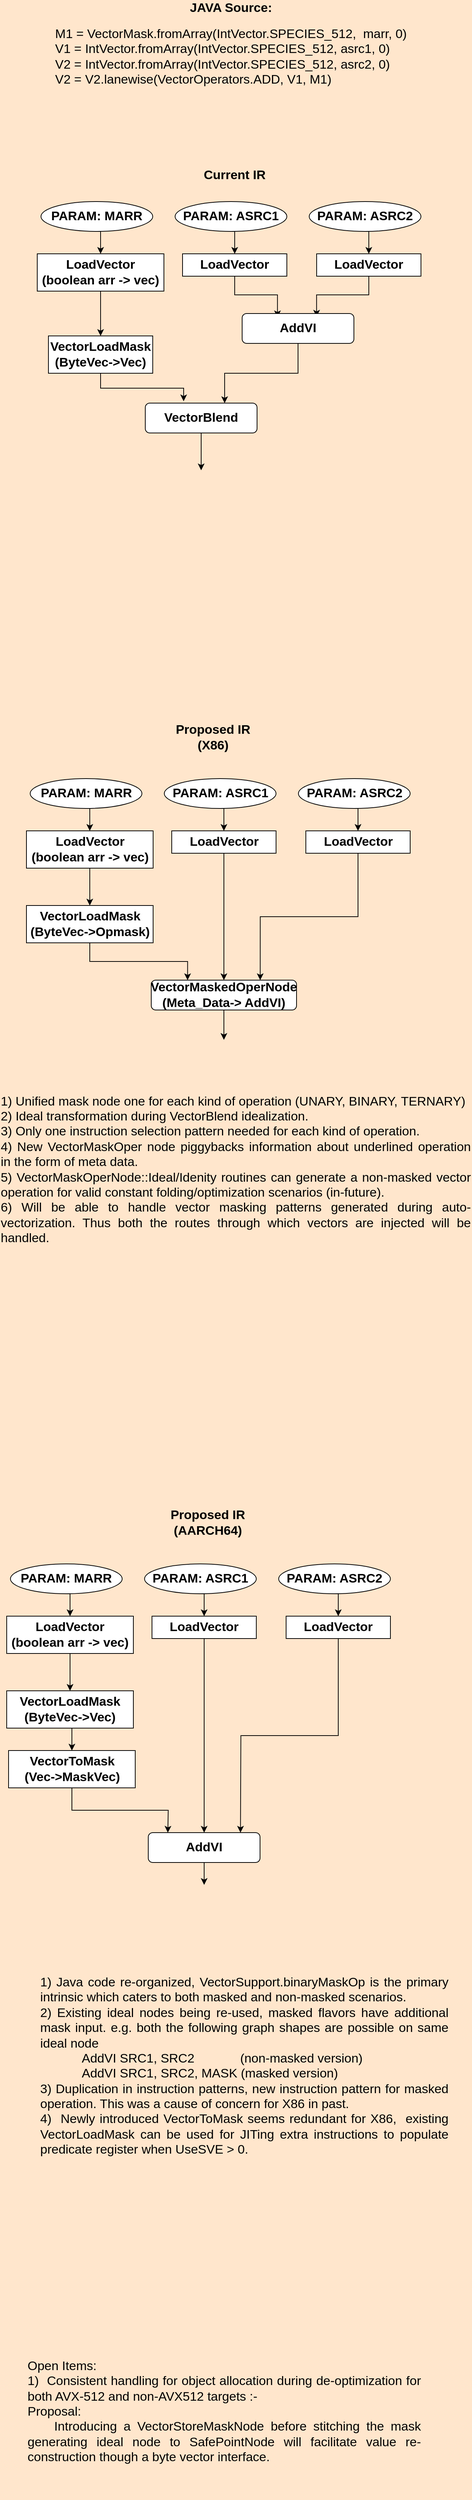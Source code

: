 <mxfile version="14.4.9" type="device"><diagram id="2gkjdxBA11uqekffVg6H" name="Page-1"><mxGraphModel dx="1102" dy="581" grid="0" gridSize="10" guides="1" tooltips="1" connect="1" arrows="1" fold="1" page="1" pageScale="1" pageWidth="850" pageHeight="1100" background="#FFE6CC" math="0" shadow="0"><root><mxCell id="0"/><mxCell id="1" parent="0"/><mxCell id="ZRV9_Mr7ph1FRvvj0hjO-1" value="&lt;font&gt;&lt;span style=&quot;font-size: 17px&quot;&gt;&lt;b&gt;JAVA Source:&lt;/b&gt;&lt;/span&gt;&lt;br&gt;&lt;br&gt;&lt;div style=&quot;text-align: justify&quot;&gt;&lt;span style=&quot;font-size: 17px&quot;&gt;M1 = VectorMask.fromArray(IntVector.SPECIES_512,&amp;nbsp; marr, 0)&lt;/span&gt;&lt;/div&gt;&lt;div style=&quot;text-align: justify&quot;&gt;&lt;span style=&quot;font-size: 17px&quot;&gt;V1 = IntVector.fromArray(IntVector.SPECIES_512, asrc1, 0)&lt;/span&gt;&lt;/div&gt;&lt;div style=&quot;text-align: justify&quot;&gt;&lt;span style=&quot;font-size: 17px&quot;&gt;V2 = IntVector.fromArray(IntVector.SPECIES_512, asrc2, 0)&lt;/span&gt;&lt;/div&gt;&lt;div style=&quot;text-align: justify&quot;&gt;&lt;span style=&quot;font-size: 17px&quot;&gt;V2 = V2.lanewise(VectorOperators.ADD, V1, M1)&lt;/span&gt;&lt;/div&gt;&lt;div style=&quot;text-align: justify&quot;&gt;&lt;span style=&quot;font-size: 17px&quot;&gt;&lt;br&gt;&lt;/span&gt;&lt;/div&gt;&lt;/font&gt;" style="text;html=1;strokeColor=none;fillColor=none;align=center;verticalAlign=middle;whiteSpace=wrap;rounded=0;" parent="1" vertex="1"><mxGeometry x="180" y="245" width="490" height="120" as="geometry"/></mxCell><mxCell id="ZRV9_Mr7ph1FRvvj0hjO-4" value="&lt;font style=&quot;font-size: 17px&quot;&gt;&lt;b&gt;Current IR&lt;/b&gt;&lt;/font&gt;" style="text;html=1;strokeColor=none;fillColor=none;align=center;verticalAlign=middle;whiteSpace=wrap;rounded=0;" parent="1" vertex="1"><mxGeometry x="360" y="456" width="140" height="30" as="geometry"/></mxCell><mxCell id="ZRV9_Mr7ph1FRvvj0hjO-20" style="edgeStyle=orthogonalEdgeStyle;rounded=0;orthogonalLoop=1;jettySize=auto;html=1;exitX=0.5;exitY=1;exitDx=0;exitDy=0;entryX=0.316;entryY=0.125;entryDx=0;entryDy=0;entryPerimeter=0;" parent="1" source="ZRV9_Mr7ph1FRvvj0hjO-5" target="ZRV9_Mr7ph1FRvvj0hjO-19" edge="1"><mxGeometry relative="1" as="geometry"/></mxCell><mxCell id="ZRV9_Mr7ph1FRvvj0hjO-5" value="&lt;font style=&quot;font-size: 17px&quot;&gt;&lt;b&gt;LoadVector&lt;/b&gt;&lt;/font&gt;" style="rounded=0;whiteSpace=wrap;html=1;" parent="1" vertex="1"><mxGeometry x="360" y="576" width="140" height="30" as="geometry"/></mxCell><mxCell id="ZRV9_Mr7ph1FRvvj0hjO-21" style="edgeStyle=orthogonalEdgeStyle;rounded=0;orthogonalLoop=1;jettySize=auto;html=1;exitX=0.5;exitY=1;exitDx=0;exitDy=0;entryX=0.666;entryY=0.104;entryDx=0;entryDy=0;entryPerimeter=0;" parent="1" source="ZRV9_Mr7ph1FRvvj0hjO-6" target="ZRV9_Mr7ph1FRvvj0hjO-19" edge="1"><mxGeometry relative="1" as="geometry"/></mxCell><mxCell id="ZRV9_Mr7ph1FRvvj0hjO-6" value="&lt;font style=&quot;font-size: 17px&quot;&gt;&lt;b&gt;LoadVector&lt;/b&gt;&lt;/font&gt;" style="rounded=0;whiteSpace=wrap;html=1;" parent="1" vertex="1"><mxGeometry x="540" y="576" width="140" height="30" as="geometry"/></mxCell><mxCell id="ZRV9_Mr7ph1FRvvj0hjO-18" style="edgeStyle=orthogonalEdgeStyle;rounded=0;orthogonalLoop=1;jettySize=auto;html=1;exitX=0.5;exitY=1;exitDx=0;exitDy=0;" parent="1" source="ZRV9_Mr7ph1FRvvj0hjO-8" target="ZRV9_Mr7ph1FRvvj0hjO-10" edge="1"><mxGeometry relative="1" as="geometry"/></mxCell><mxCell id="ZRV9_Mr7ph1FRvvj0hjO-8" value="&lt;font style=&quot;font-size: 17px&quot;&gt;&lt;b&gt;LoadVector&lt;br&gt;(boolean arr -&amp;gt; vec)&lt;br&gt;&lt;/b&gt;&lt;/font&gt;" style="rounded=0;whiteSpace=wrap;html=1;" parent="1" vertex="1"><mxGeometry x="165" y="576" width="170" height="50" as="geometry"/></mxCell><mxCell id="ZRV9_Mr7ph1FRvvj0hjO-26" style="edgeStyle=orthogonalEdgeStyle;rounded=0;orthogonalLoop=1;jettySize=auto;html=1;exitX=0.5;exitY=1;exitDx=0;exitDy=0;entryX=0.343;entryY=-0.062;entryDx=0;entryDy=0;entryPerimeter=0;" parent="1" source="ZRV9_Mr7ph1FRvvj0hjO-10" target="ZRV9_Mr7ph1FRvvj0hjO-23" edge="1"><mxGeometry relative="1" as="geometry"/></mxCell><mxCell id="ZRV9_Mr7ph1FRvvj0hjO-10" value="&lt;font style=&quot;font-size: 17px&quot;&gt;&lt;b&gt;VectorLoadMask (ByteVec-&amp;gt;Vec)&lt;/b&gt;&lt;/font&gt;" style="rounded=0;whiteSpace=wrap;html=1;" parent="1" vertex="1"><mxGeometry x="180" y="686" width="140" height="50" as="geometry"/></mxCell><mxCell id="ZRV9_Mr7ph1FRvvj0hjO-17" style="edgeStyle=orthogonalEdgeStyle;rounded=0;orthogonalLoop=1;jettySize=auto;html=1;exitX=0.5;exitY=1;exitDx=0;exitDy=0;entryX=0.5;entryY=0;entryDx=0;entryDy=0;" parent="1" source="ZRV9_Mr7ph1FRvvj0hjO-11" target="ZRV9_Mr7ph1FRvvj0hjO-8" edge="1"><mxGeometry relative="1" as="geometry"/></mxCell><mxCell id="ZRV9_Mr7ph1FRvvj0hjO-11" value="&lt;b&gt;&lt;font style=&quot;font-size: 17px&quot;&gt;PARAM: MARR&lt;/font&gt;&lt;/b&gt;" style="ellipse;whiteSpace=wrap;html=1;" parent="1" vertex="1"><mxGeometry x="170" y="506" width="150" height="40" as="geometry"/></mxCell><mxCell id="ZRV9_Mr7ph1FRvvj0hjO-14" style="edgeStyle=orthogonalEdgeStyle;rounded=0;orthogonalLoop=1;jettySize=auto;html=1;exitX=0.5;exitY=1;exitDx=0;exitDy=0;entryX=0.5;entryY=0;entryDx=0;entryDy=0;" parent="1" source="ZRV9_Mr7ph1FRvvj0hjO-12" target="ZRV9_Mr7ph1FRvvj0hjO-6" edge="1"><mxGeometry relative="1" as="geometry"/></mxCell><mxCell id="ZRV9_Mr7ph1FRvvj0hjO-12" value="&lt;b&gt;&lt;font style=&quot;font-size: 17px&quot;&gt;PARAM: ASRC2&lt;/font&gt;&lt;/b&gt;" style="ellipse;whiteSpace=wrap;html=1;" parent="1" vertex="1"><mxGeometry x="530" y="506" width="150" height="40" as="geometry"/></mxCell><mxCell id="ZRV9_Mr7ph1FRvvj0hjO-16" style="edgeStyle=orthogonalEdgeStyle;rounded=0;orthogonalLoop=1;jettySize=auto;html=1;exitX=0.5;exitY=1;exitDx=0;exitDy=0;entryX=0.5;entryY=0;entryDx=0;entryDy=0;" parent="1" source="ZRV9_Mr7ph1FRvvj0hjO-13" target="ZRV9_Mr7ph1FRvvj0hjO-5" edge="1"><mxGeometry relative="1" as="geometry"/></mxCell><mxCell id="ZRV9_Mr7ph1FRvvj0hjO-13" value="&lt;b&gt;&lt;font style=&quot;font-size: 17px&quot;&gt;PARAM: ASRC1&lt;/font&gt;&lt;/b&gt;" style="ellipse;whiteSpace=wrap;html=1;" parent="1" vertex="1"><mxGeometry x="350" y="506" width="150" height="40" as="geometry"/></mxCell><mxCell id="ZRV9_Mr7ph1FRvvj0hjO-24" style="edgeStyle=orthogonalEdgeStyle;rounded=0;orthogonalLoop=1;jettySize=auto;html=1;exitX=0.5;exitY=1;exitDx=0;exitDy=0;entryX=0.71;entryY=0;entryDx=0;entryDy=0;entryPerimeter=0;" parent="1" source="ZRV9_Mr7ph1FRvvj0hjO-19" target="ZRV9_Mr7ph1FRvvj0hjO-23" edge="1"><mxGeometry relative="1" as="geometry"/></mxCell><mxCell id="ZRV9_Mr7ph1FRvvj0hjO-19" value="&lt;font style=&quot;font-size: 17px&quot;&gt;&lt;b&gt;AddVI&lt;/b&gt;&lt;/font&gt;" style="rounded=1;whiteSpace=wrap;html=1;" parent="1" vertex="1"><mxGeometry x="440" y="656" width="150" height="40" as="geometry"/></mxCell><mxCell id="ZRV9_Mr7ph1FRvvj0hjO-83" style="edgeStyle=orthogonalEdgeStyle;rounded=0;orthogonalLoop=1;jettySize=auto;html=1;exitX=0.5;exitY=1;exitDx=0;exitDy=0;" parent="1" source="ZRV9_Mr7ph1FRvvj0hjO-23" edge="1"><mxGeometry relative="1" as="geometry"><mxPoint x="385" y="866" as="targetPoint"/></mxGeometry></mxCell><mxCell id="ZRV9_Mr7ph1FRvvj0hjO-23" value="&lt;font style=&quot;font-size: 17px&quot;&gt;&lt;b&gt;VectorBlend&lt;/b&gt;&lt;/font&gt;" style="rounded=1;whiteSpace=wrap;html=1;" parent="1" vertex="1"><mxGeometry x="310" y="776" width="150" height="40" as="geometry"/></mxCell><mxCell id="ZRV9_Mr7ph1FRvvj0hjO-43" value="&lt;font style=&quot;font-size: 17px&quot;&gt;&lt;b&gt;Proposed IR (X86)&lt;/b&gt;&lt;/font&gt;" style="text;html=1;strokeColor=none;fillColor=none;align=center;verticalAlign=middle;whiteSpace=wrap;rounded=0;" parent="1" vertex="1"><mxGeometry x="330.5" y="1209" width="140" height="30" as="geometry"/></mxCell><mxCell id="ZRV9_Mr7ph1FRvvj0hjO-79" style="edgeStyle=orthogonalEdgeStyle;rounded=0;orthogonalLoop=1;jettySize=auto;html=1;exitX=0.5;exitY=1;exitDx=0;exitDy=0;entryX=0.5;entryY=0;entryDx=0;entryDy=0;" parent="1" source="ZRV9_Mr7ph1FRvvj0hjO-63" target="ZRV9_Mr7ph1FRvvj0hjO-77" edge="1"><mxGeometry relative="1" as="geometry"/></mxCell><mxCell id="ZRV9_Mr7ph1FRvvj0hjO-63" value="&lt;font style=&quot;font-size: 17px&quot;&gt;&lt;b&gt;LoadVector&lt;/b&gt;&lt;/font&gt;" style="rounded=0;whiteSpace=wrap;html=1;" parent="1" vertex="1"><mxGeometry x="345.5" y="1349" width="140" height="30" as="geometry"/></mxCell><mxCell id="ZRV9_Mr7ph1FRvvj0hjO-80" style="edgeStyle=orthogonalEdgeStyle;rounded=0;orthogonalLoop=1;jettySize=auto;html=1;exitX=0.5;exitY=1;exitDx=0;exitDy=0;entryX=0.75;entryY=0;entryDx=0;entryDy=0;" parent="1" source="ZRV9_Mr7ph1FRvvj0hjO-65" target="ZRV9_Mr7ph1FRvvj0hjO-77" edge="1"><mxGeometry relative="1" as="geometry"/></mxCell><mxCell id="ZRV9_Mr7ph1FRvvj0hjO-65" value="&lt;font style=&quot;font-size: 17px&quot;&gt;&lt;b&gt;LoadVector&lt;/b&gt;&lt;/font&gt;" style="rounded=0;whiteSpace=wrap;html=1;" parent="1" vertex="1"><mxGeometry x="525.5" y="1349" width="140" height="30" as="geometry"/></mxCell><mxCell id="ZRV9_Mr7ph1FRvvj0hjO-66" style="edgeStyle=orthogonalEdgeStyle;rounded=0;orthogonalLoop=1;jettySize=auto;html=1;exitX=0.5;exitY=1;exitDx=0;exitDy=0;" parent="1" source="ZRV9_Mr7ph1FRvvj0hjO-67" target="ZRV9_Mr7ph1FRvvj0hjO-69" edge="1"><mxGeometry relative="1" as="geometry"/></mxCell><mxCell id="ZRV9_Mr7ph1FRvvj0hjO-67" value="&lt;font style=&quot;font-size: 17px&quot;&gt;&lt;b&gt;LoadVector&lt;br&gt;(boolean arr -&amp;gt; vec)&lt;br&gt;&lt;/b&gt;&lt;/font&gt;" style="rounded=0;whiteSpace=wrap;html=1;" parent="1" vertex="1"><mxGeometry x="150.5" y="1349" width="170" height="50" as="geometry"/></mxCell><mxCell id="ZRV9_Mr7ph1FRvvj0hjO-81" style="edgeStyle=orthogonalEdgeStyle;rounded=0;orthogonalLoop=1;jettySize=auto;html=1;exitX=0.5;exitY=1;exitDx=0;exitDy=0;entryX=0.25;entryY=0;entryDx=0;entryDy=0;" parent="1" source="ZRV9_Mr7ph1FRvvj0hjO-69" target="ZRV9_Mr7ph1FRvvj0hjO-77" edge="1"><mxGeometry relative="1" as="geometry"/></mxCell><mxCell id="ZRV9_Mr7ph1FRvvj0hjO-69" value="&lt;font style=&quot;font-size: 17px&quot;&gt;&lt;b&gt;VectorLoadMask (ByteVec-&amp;gt;Opmask)&lt;/b&gt;&lt;/font&gt;" style="rounded=0;whiteSpace=wrap;html=1;" parent="1" vertex="1"><mxGeometry x="150.5" y="1449" width="170" height="50" as="geometry"/></mxCell><mxCell id="ZRV9_Mr7ph1FRvvj0hjO-70" style="edgeStyle=orthogonalEdgeStyle;rounded=0;orthogonalLoop=1;jettySize=auto;html=1;exitX=0.5;exitY=1;exitDx=0;exitDy=0;entryX=0.5;entryY=0;entryDx=0;entryDy=0;" parent="1" source="ZRV9_Mr7ph1FRvvj0hjO-71" target="ZRV9_Mr7ph1FRvvj0hjO-67" edge="1"><mxGeometry relative="1" as="geometry"/></mxCell><mxCell id="ZRV9_Mr7ph1FRvvj0hjO-71" value="&lt;b&gt;&lt;font style=&quot;font-size: 17px&quot;&gt;PARAM: MARR&lt;/font&gt;&lt;/b&gt;" style="ellipse;whiteSpace=wrap;html=1;" parent="1" vertex="1"><mxGeometry x="155.5" y="1279" width="150" height="40" as="geometry"/></mxCell><mxCell id="ZRV9_Mr7ph1FRvvj0hjO-72" style="edgeStyle=orthogonalEdgeStyle;rounded=0;orthogonalLoop=1;jettySize=auto;html=1;exitX=0.5;exitY=1;exitDx=0;exitDy=0;entryX=0.5;entryY=0;entryDx=0;entryDy=0;" parent="1" source="ZRV9_Mr7ph1FRvvj0hjO-73" target="ZRV9_Mr7ph1FRvvj0hjO-65" edge="1"><mxGeometry relative="1" as="geometry"/></mxCell><mxCell id="ZRV9_Mr7ph1FRvvj0hjO-73" value="&lt;b&gt;&lt;font style=&quot;font-size: 17px&quot;&gt;PARAM: ASRC2&lt;/font&gt;&lt;/b&gt;" style="ellipse;whiteSpace=wrap;html=1;" parent="1" vertex="1"><mxGeometry x="515.5" y="1279" width="150" height="40" as="geometry"/></mxCell><mxCell id="ZRV9_Mr7ph1FRvvj0hjO-74" style="edgeStyle=orthogonalEdgeStyle;rounded=0;orthogonalLoop=1;jettySize=auto;html=1;exitX=0.5;exitY=1;exitDx=0;exitDy=0;entryX=0.5;entryY=0;entryDx=0;entryDy=0;" parent="1" source="ZRV9_Mr7ph1FRvvj0hjO-75" target="ZRV9_Mr7ph1FRvvj0hjO-63" edge="1"><mxGeometry relative="1" as="geometry"/></mxCell><mxCell id="ZRV9_Mr7ph1FRvvj0hjO-75" value="&lt;b&gt;&lt;font style=&quot;font-size: 17px&quot;&gt;PARAM: ASRC1&lt;/font&gt;&lt;/b&gt;" style="ellipse;whiteSpace=wrap;html=1;" parent="1" vertex="1"><mxGeometry x="335.5" y="1279" width="150" height="40" as="geometry"/></mxCell><mxCell id="ZRV9_Mr7ph1FRvvj0hjO-82" style="edgeStyle=orthogonalEdgeStyle;rounded=0;orthogonalLoop=1;jettySize=auto;html=1;exitX=0.5;exitY=1;exitDx=0;exitDy=0;" parent="1" source="ZRV9_Mr7ph1FRvvj0hjO-77" edge="1"><mxGeometry relative="1" as="geometry"><mxPoint x="415.5" y="1629" as="targetPoint"/></mxGeometry></mxCell><mxCell id="ZRV9_Mr7ph1FRvvj0hjO-77" value="&lt;font style=&quot;font-size: 17px&quot;&gt;&lt;b&gt;VectorMaskedOperNode&lt;br&gt;(Meta_Data-&amp;gt; AddVI)&lt;br&gt;&lt;/b&gt;&lt;/font&gt;" style="rounded=1;whiteSpace=wrap;html=1;" parent="1" vertex="1"><mxGeometry x="318" y="1549" width="195" height="40" as="geometry"/></mxCell><mxCell id="ZRV9_Mr7ph1FRvvj0hjO-117" value="&lt;font style=&quot;font-size: 17px&quot;&gt;&lt;b&gt;Proposed IR (AARCH64)&lt;/b&gt;&lt;/font&gt;" style="text;html=1;strokeColor=none;fillColor=none;align=center;verticalAlign=middle;whiteSpace=wrap;rounded=0;" parent="1" vertex="1"><mxGeometry x="324" y="2261" width="140" height="30" as="geometry"/></mxCell><mxCell id="ZRV9_Mr7ph1FRvvj0hjO-118" style="edgeStyle=orthogonalEdgeStyle;rounded=0;orthogonalLoop=1;jettySize=auto;html=1;exitX=0.5;exitY=1;exitDx=0;exitDy=0;entryX=0.5;entryY=0;entryDx=0;entryDy=0;" parent="1" source="ZRV9_Mr7ph1FRvvj0hjO-119" edge="1"><mxGeometry relative="1" as="geometry"><mxPoint x="389" y="2691" as="targetPoint"/></mxGeometry></mxCell><mxCell id="ZRV9_Mr7ph1FRvvj0hjO-119" value="&lt;font style=&quot;font-size: 17px&quot;&gt;&lt;b&gt;LoadVector&lt;/b&gt;&lt;/font&gt;" style="rounded=0;whiteSpace=wrap;html=1;" parent="1" vertex="1"><mxGeometry x="319" y="2401" width="140" height="30" as="geometry"/></mxCell><mxCell id="ZRV9_Mr7ph1FRvvj0hjO-120" style="edgeStyle=orthogonalEdgeStyle;rounded=0;orthogonalLoop=1;jettySize=auto;html=1;exitX=0.5;exitY=1;exitDx=0;exitDy=0;entryX=0.75;entryY=0;entryDx=0;entryDy=0;" parent="1" source="ZRV9_Mr7ph1FRvvj0hjO-121" edge="1"><mxGeometry relative="1" as="geometry"><mxPoint x="437.75" y="2691" as="targetPoint"/></mxGeometry></mxCell><mxCell id="ZRV9_Mr7ph1FRvvj0hjO-121" value="&lt;font style=&quot;font-size: 17px&quot;&gt;&lt;b&gt;LoadVector&lt;/b&gt;&lt;/font&gt;" style="rounded=0;whiteSpace=wrap;html=1;" parent="1" vertex="1"><mxGeometry x="499" y="2401" width="140" height="30" as="geometry"/></mxCell><mxCell id="ZRV9_Mr7ph1FRvvj0hjO-122" style="edgeStyle=orthogonalEdgeStyle;rounded=0;orthogonalLoop=1;jettySize=auto;html=1;exitX=0.5;exitY=1;exitDx=0;exitDy=0;" parent="1" source="ZRV9_Mr7ph1FRvvj0hjO-123" target="ZRV9_Mr7ph1FRvvj0hjO-125" edge="1"><mxGeometry relative="1" as="geometry"/></mxCell><mxCell id="ZRV9_Mr7ph1FRvvj0hjO-123" value="&lt;font style=&quot;font-size: 17px&quot;&gt;&lt;b&gt;LoadVector&lt;br&gt;(boolean arr -&amp;gt; vec)&lt;br&gt;&lt;/b&gt;&lt;/font&gt;" style="rounded=0;whiteSpace=wrap;html=1;" parent="1" vertex="1"><mxGeometry x="124" y="2401" width="170" height="50" as="geometry"/></mxCell><mxCell id="ZRV9_Mr7ph1FRvvj0hjO-124" style="edgeStyle=orthogonalEdgeStyle;rounded=0;orthogonalLoop=1;jettySize=auto;html=1;exitX=0.5;exitY=1;exitDx=0;exitDy=0;entryX=0.25;entryY=0;entryDx=0;entryDy=0;" parent="1" source="ZRV9_Mr7ph1FRvvj0hjO-134" edge="1"><mxGeometry relative="1" as="geometry"><mxPoint x="340.25" y="2691" as="targetPoint"/></mxGeometry></mxCell><mxCell id="ZRV9_Mr7ph1FRvvj0hjO-136" style="edgeStyle=orthogonalEdgeStyle;rounded=0;orthogonalLoop=1;jettySize=auto;html=1;exitX=0.5;exitY=1;exitDx=0;exitDy=0;entryX=0.5;entryY=0;entryDx=0;entryDy=0;" parent="1" source="ZRV9_Mr7ph1FRvvj0hjO-125" target="ZRV9_Mr7ph1FRvvj0hjO-134" edge="1"><mxGeometry relative="1" as="geometry"/></mxCell><mxCell id="ZRV9_Mr7ph1FRvvj0hjO-125" value="&lt;font style=&quot;font-size: 17px&quot;&gt;&lt;b&gt;VectorLoadMask (ByteVec-&amp;gt;Vec)&lt;/b&gt;&lt;/font&gt;" style="rounded=0;whiteSpace=wrap;html=1;" parent="1" vertex="1"><mxGeometry x="124" y="2501" width="170" height="50" as="geometry"/></mxCell><mxCell id="ZRV9_Mr7ph1FRvvj0hjO-126" style="edgeStyle=orthogonalEdgeStyle;rounded=0;orthogonalLoop=1;jettySize=auto;html=1;exitX=0.5;exitY=1;exitDx=0;exitDy=0;entryX=0.5;entryY=0;entryDx=0;entryDy=0;" parent="1" source="ZRV9_Mr7ph1FRvvj0hjO-127" target="ZRV9_Mr7ph1FRvvj0hjO-123" edge="1"><mxGeometry relative="1" as="geometry"/></mxCell><mxCell id="ZRV9_Mr7ph1FRvvj0hjO-127" value="&lt;b&gt;&lt;font style=&quot;font-size: 17px&quot;&gt;PARAM: MARR&lt;/font&gt;&lt;/b&gt;" style="ellipse;whiteSpace=wrap;html=1;" parent="1" vertex="1"><mxGeometry x="129" y="2331" width="150" height="40" as="geometry"/></mxCell><mxCell id="ZRV9_Mr7ph1FRvvj0hjO-128" style="edgeStyle=orthogonalEdgeStyle;rounded=0;orthogonalLoop=1;jettySize=auto;html=1;exitX=0.5;exitY=1;exitDx=0;exitDy=0;entryX=0.5;entryY=0;entryDx=0;entryDy=0;" parent="1" source="ZRV9_Mr7ph1FRvvj0hjO-129" target="ZRV9_Mr7ph1FRvvj0hjO-121" edge="1"><mxGeometry relative="1" as="geometry"/></mxCell><mxCell id="ZRV9_Mr7ph1FRvvj0hjO-129" value="&lt;b&gt;&lt;font style=&quot;font-size: 17px&quot;&gt;PARAM: ASRC2&lt;/font&gt;&lt;/b&gt;" style="ellipse;whiteSpace=wrap;html=1;" parent="1" vertex="1"><mxGeometry x="489" y="2331" width="150" height="40" as="geometry"/></mxCell><mxCell id="ZRV9_Mr7ph1FRvvj0hjO-130" style="edgeStyle=orthogonalEdgeStyle;rounded=0;orthogonalLoop=1;jettySize=auto;html=1;exitX=0.5;exitY=1;exitDx=0;exitDy=0;entryX=0.5;entryY=0;entryDx=0;entryDy=0;" parent="1" source="ZRV9_Mr7ph1FRvvj0hjO-131" target="ZRV9_Mr7ph1FRvvj0hjO-119" edge="1"><mxGeometry relative="1" as="geometry"/></mxCell><mxCell id="ZRV9_Mr7ph1FRvvj0hjO-131" value="&lt;b&gt;&lt;font style=&quot;font-size: 17px&quot;&gt;PARAM: ASRC1&lt;/font&gt;&lt;/b&gt;" style="ellipse;whiteSpace=wrap;html=1;" parent="1" vertex="1"><mxGeometry x="309" y="2331" width="150" height="40" as="geometry"/></mxCell><mxCell id="ZRV9_Mr7ph1FRvvj0hjO-134" value="&lt;font style=&quot;font-size: 17px&quot;&gt;&lt;b&gt;VectorToMask&lt;br&gt;(Vec-&amp;gt;MaskVec)&lt;/b&gt;&lt;/font&gt;" style="rounded=0;whiteSpace=wrap;html=1;" parent="1" vertex="1"><mxGeometry x="126.5" y="2581" width="170" height="50" as="geometry"/></mxCell><mxCell id="ZRV9_Mr7ph1FRvvj0hjO-138" style="edgeStyle=orthogonalEdgeStyle;rounded=0;orthogonalLoop=1;jettySize=auto;html=1;exitX=0.5;exitY=1;exitDx=0;exitDy=0;" parent="1" source="ZRV9_Mr7ph1FRvvj0hjO-137" edge="1"><mxGeometry relative="1" as="geometry"><mxPoint x="389" y="2761" as="targetPoint"/></mxGeometry></mxCell><mxCell id="ZRV9_Mr7ph1FRvvj0hjO-137" value="&lt;font style=&quot;font-size: 17px&quot;&gt;&lt;b&gt;AddVI&lt;/b&gt;&lt;/font&gt;" style="rounded=1;whiteSpace=wrap;html=1;" parent="1" vertex="1"><mxGeometry x="314" y="2691" width="150" height="40" as="geometry"/></mxCell><mxCell id="ZRV9_Mr7ph1FRvvj0hjO-139" value="&lt;div style=&quot;text-align: justify&quot;&gt;&lt;span style=&quot;font-size: 17px&quot;&gt;1) Unified mask node one for each kind of operation (UNARY, BINARY, TERNARY)&lt;/span&gt;&lt;/div&gt;&lt;span style=&quot;font-size: 17px&quot;&gt;&lt;div style=&quot;text-align: justify&quot;&gt;&lt;span&gt;2) Ideal transformation during VectorBlend idealization.&lt;/span&gt;&lt;/div&gt;&lt;div style=&quot;text-align: justify&quot;&gt;&lt;span&gt;3) Only one instruction selection pattern needed for each kind of operation.&lt;/span&gt;&lt;/div&gt;&lt;div style=&quot;text-align: justify&quot;&gt;&lt;span&gt;4) New VectorMaskOper node piggybacks information about underlined operation in the form of meta data.&lt;/span&gt;&lt;/div&gt;&lt;div style=&quot;text-align: justify&quot;&gt;&lt;span&gt;5) VectorMaskOperNode::Ideal/Idenity routines can generate a non-masked vector operation for valid constant folding/optimization scenarios (in-future).&amp;nbsp;&lt;/span&gt;&lt;/div&gt;&lt;div style=&quot;text-align: justify&quot;&gt;&lt;span&gt;6) Will be able to handle vector masking patterns generated during auto-vectorization. Thus both the routes through which vectors are injected will be handled.&amp;nbsp;&lt;/span&gt;&lt;/div&gt;&lt;/span&gt;" style="text;html=1;strokeColor=none;fillColor=none;align=center;verticalAlign=middle;whiteSpace=wrap;rounded=0;" parent="1" vertex="1"><mxGeometry x="115" y="1645" width="632.5" height="315" as="geometry"/></mxCell><mxCell id="ZRV9_Mr7ph1FRvvj0hjO-140" value="&lt;div style=&quot;text-align: justify&quot;&gt;&lt;span style=&quot;font-size: 17px&quot;&gt;1) Java code re-organized, VectorSupport.binaryMaskOp is the primary intrinsic which caters to both masked and non-masked scenarios.&amp;nbsp;&lt;/span&gt;&lt;/div&gt;&lt;div style=&quot;text-align: justify&quot;&gt;&lt;span style=&quot;font-size: 17px&quot;&gt;2) Existing ideal nodes being re-used, masked flavors&amp;nbsp;have additional mask input. e.g. both the following graph shapes are possible on same ideal node&lt;/span&gt;&lt;/div&gt;&lt;div style=&quot;text-align: justify&quot;&gt;&lt;span style=&quot;font-size: 17px&quot;&gt;&amp;nbsp; &amp;nbsp; &amp;nbsp; &amp;nbsp; &amp;nbsp; &amp;nbsp; AddVI SRC1, SRC2&amp;nbsp; &amp;nbsp; &amp;nbsp; &amp;nbsp; &amp;nbsp; &amp;nbsp; &amp;nbsp;(non-masked version)&lt;/span&gt;&lt;/div&gt;&lt;div style=&quot;text-align: justify&quot;&gt;&lt;span style=&quot;font-size: 17px&quot;&gt;&amp;nbsp; &amp;nbsp; &amp;nbsp; &amp;nbsp; &amp;nbsp; &amp;nbsp; AddVI SRC1, SRC2, MASK (masked version)&lt;/span&gt;&lt;/div&gt;&lt;div style=&quot;font-size: 17px ; text-align: justify&quot;&gt;&lt;span&gt;3) Duplication in instruction patterns, new instruction pattern for masked operation. This was a cause of concern for X86 in past.&lt;/span&gt;&lt;/div&gt;&lt;div style=&quot;font-size: 17px ; text-align: justify&quot;&gt;&lt;span&gt;4)&amp;nbsp; Newly introduced VectorToMask seems redundant for X86,&amp;nbsp; existing VectorLoadMask can be used for JITing extra instructions to populate predicate register when UseSVE &amp;gt; 0.&lt;/span&gt;&lt;br&gt;&lt;/div&gt;&lt;div style=&quot;font-size: 17px ; text-align: justify&quot;&gt;&lt;br&gt;&lt;/div&gt;" style="text;html=1;strokeColor=none;fillColor=none;align=center;verticalAlign=middle;whiteSpace=wrap;rounded=0;" parent="1" vertex="1"><mxGeometry x="168" y="2853" width="550" height="321" as="geometry"/></mxCell><mxCell id="ZRV9_Mr7ph1FRvvj0hjO-143" value="&lt;div style=&quot;text-align: justify&quot;&gt;&lt;span style=&quot;font-size: 17px&quot;&gt;Open Items:&lt;/span&gt;&lt;/div&gt;&lt;div style=&quot;text-align: justify&quot;&gt;&lt;span style=&quot;font-size: 17px&quot;&gt;1)&amp;nbsp; Consistent handling for object allocation during de-optimization for both AVX-512 and non-AVX512 targets :-&lt;/span&gt;&lt;/div&gt;&lt;div style=&quot;text-align: justify&quot;&gt;&lt;span style=&quot;font-size: 17px&quot;&gt;Proposal:&lt;/span&gt;&lt;/div&gt;&lt;div style=&quot;text-align: justify&quot;&gt;&lt;span style=&quot;font-size: 17px&quot;&gt;&amp;nbsp; &amp;nbsp; Introducing a VectorStoreMaskNode before stitching the mask generating ideal node to SafePointNode will facilitate value re-construction though a byte vector interface.&lt;/span&gt;&lt;/div&gt;&lt;div style=&quot;text-align: justify&quot;&gt;&lt;span style=&quot;font-size: 17px&quot;&gt;&amp;nbsp; &amp;nbsp; &amp;nbsp;&lt;/span&gt;&lt;/div&gt;&lt;div style=&quot;text-align: justify&quot;&gt;&lt;br&gt;&lt;/div&gt;" style="text;html=1;strokeColor=none;fillColor=none;align=center;verticalAlign=middle;whiteSpace=wrap;rounded=0;" parent="1" vertex="1"><mxGeometry x="150.5" y="3384" width="530" height="200" as="geometry"/></mxCell></root></mxGraphModel></diagram></mxfile>
